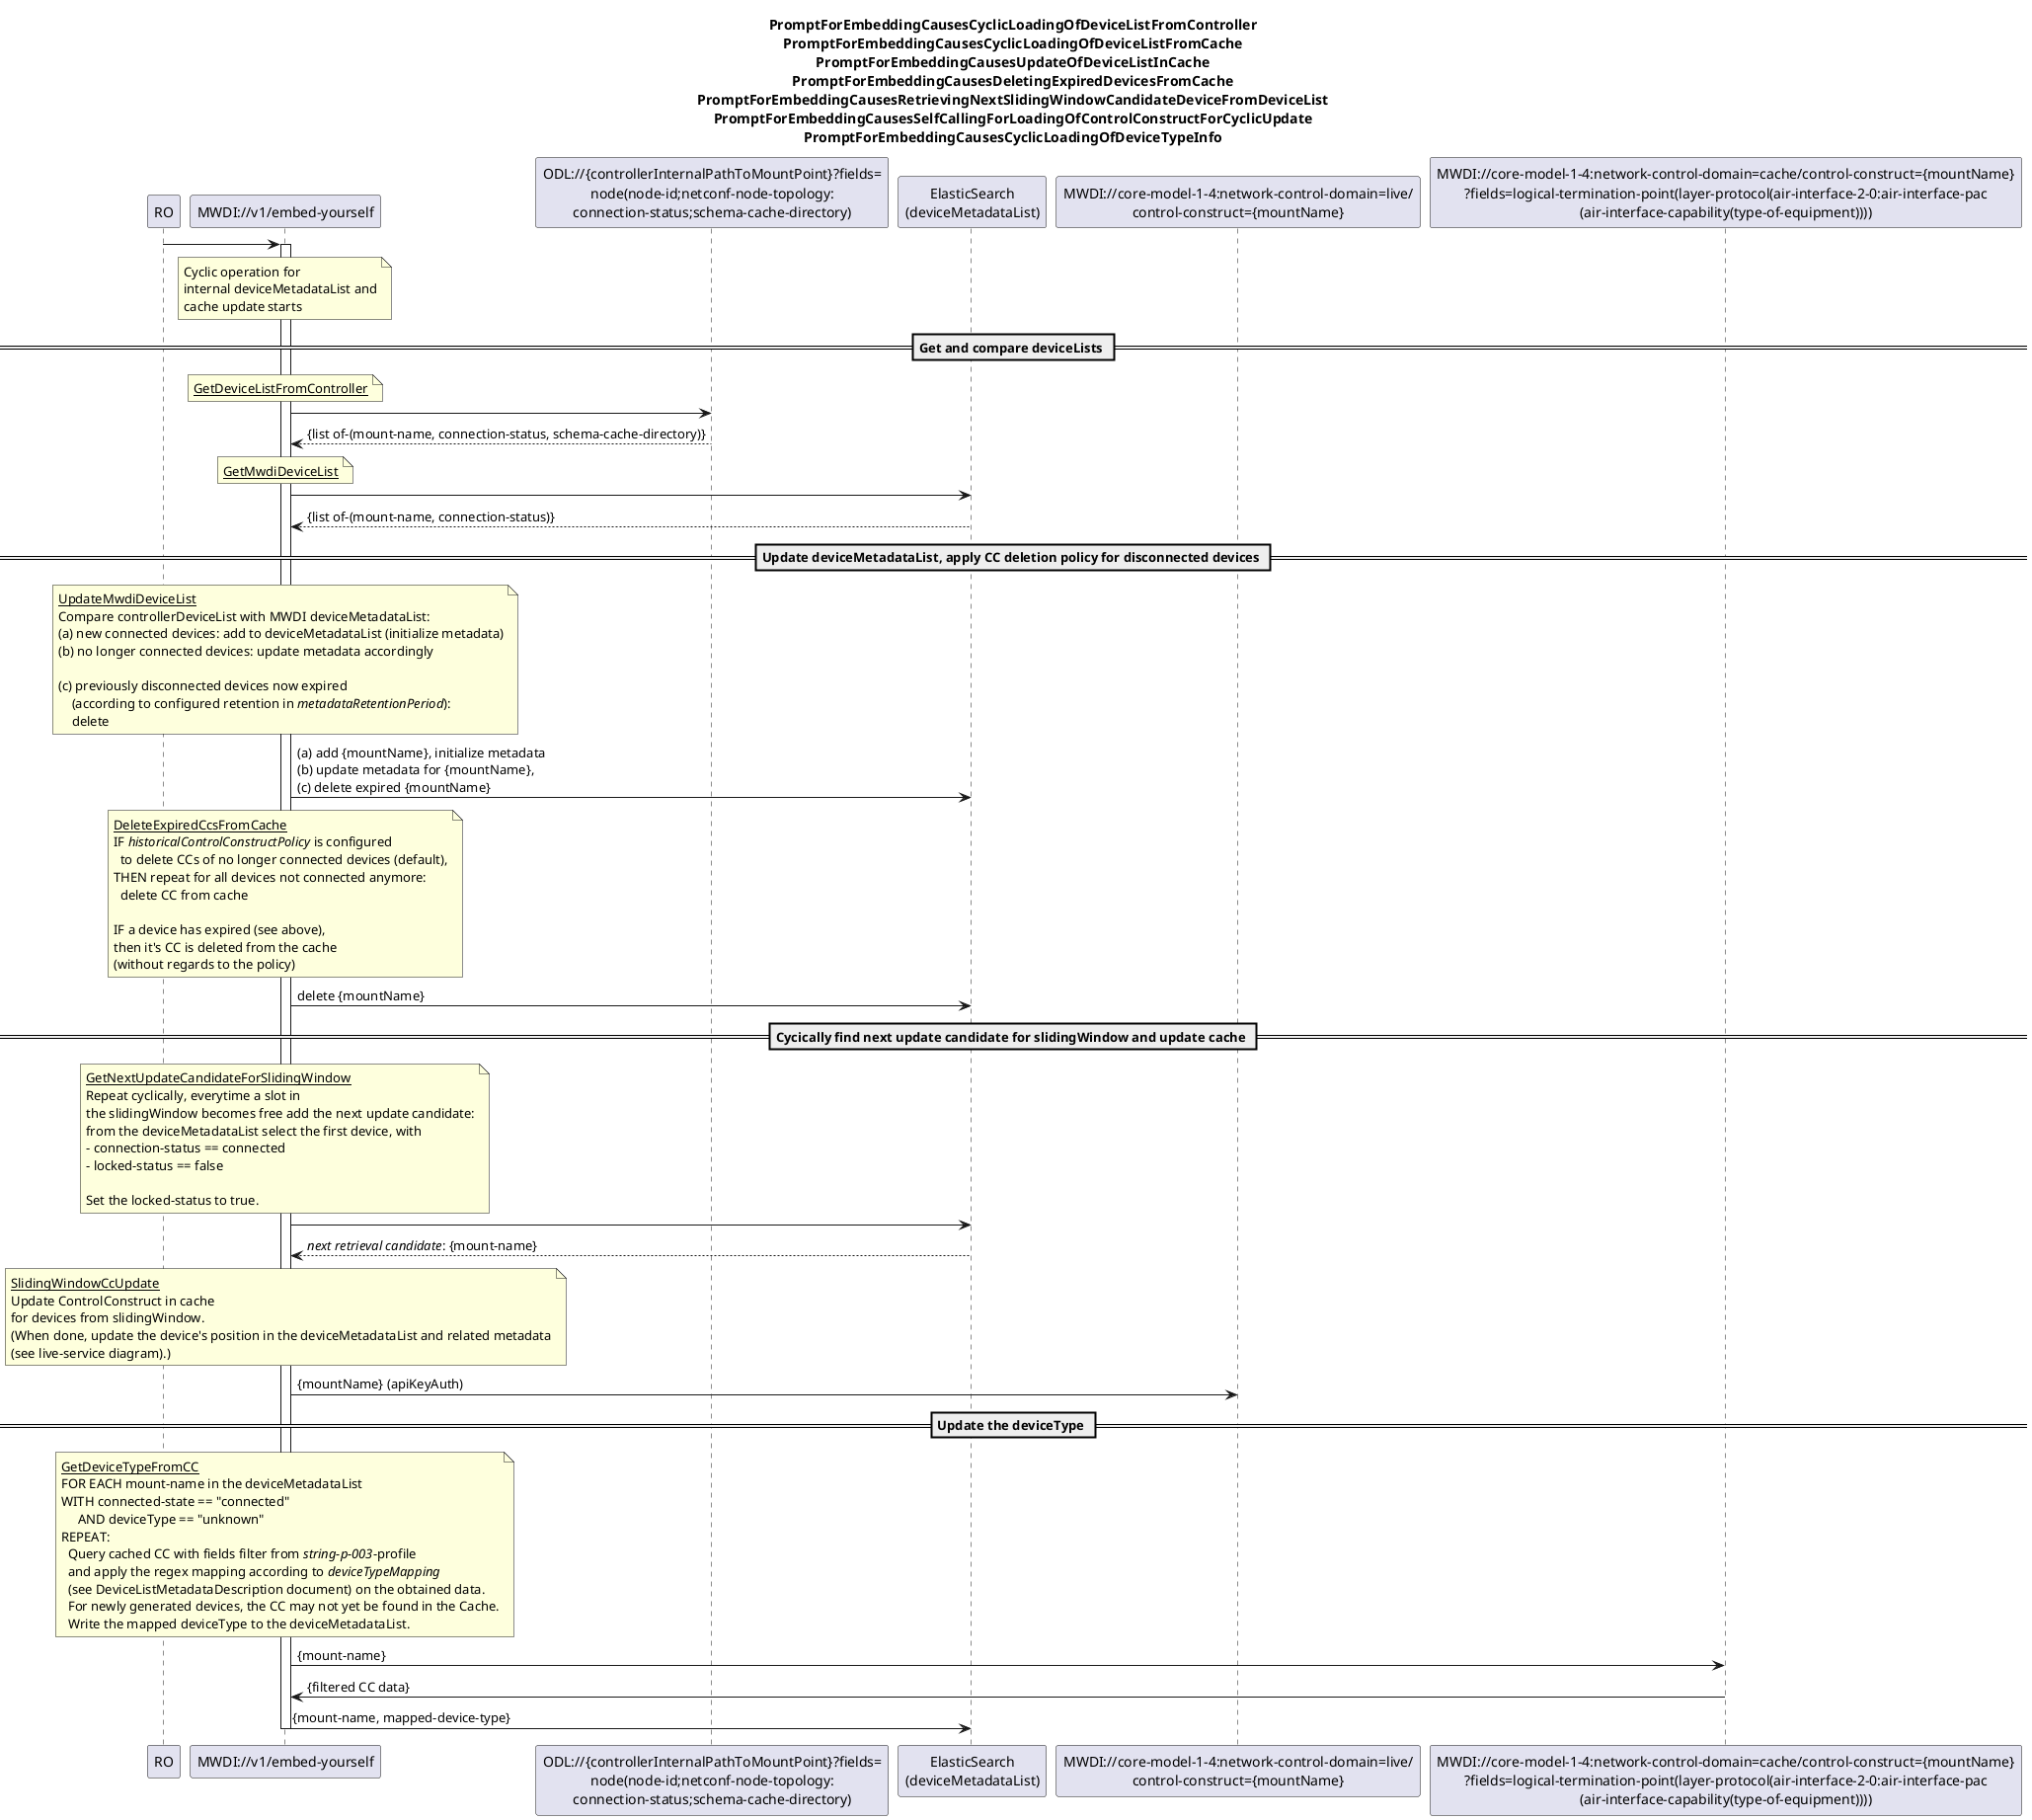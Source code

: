 @startuml 00x_CyclicOperationBasedDeviceListSync
skinparam responseMessageBelowArrow true

title
PromptForEmbeddingCausesCyclicLoadingOfDeviceListFromController
PromptForEmbeddingCausesCyclicLoadingOfDeviceListFromCache
PromptForEmbeddingCausesUpdateOfDeviceListInCache
PromptForEmbeddingCausesDeletingExpiredDevicesFromCache
PromptForEmbeddingCausesRetrievingNextSlidingWindowCandidateDeviceFromDeviceList
PromptForEmbeddingCausesSelfCallingForLoadingOfControlConstructForCyclicUpdate
PromptForEmbeddingCausesCyclicLoadingOfDeviceTypeInfo
end title

participant "RO" as ro
participant "MWDI://v1/embed-yourself" as mwdi
participant "ODL://{controllerInternalPathToMountPoint}?fields=\nnode(node-id;netconf-node-topology:\nconnection-status;schema-cache-directory)" as odlConnectionStatus
participant "ElasticSearch\n(deviceMetadataList)" as deviceList
participant "MWDI://core-model-1-4:network-control-domain=live/\ncontrol-construct={mountName}" as ControlConstruct
participant "MWDI://core-model-1-4:network-control-domain=cache/control-construct={mountName}\n?fields=logical-termination-point(layer-protocol(air-interface-2-0:air-interface-pac\n(air-interface-capability(type-of-equipment))))" as mwdiDevType



ro -> mwdi
activate mwdi

note over mwdi
Cyclic operation for 
internal deviceMetadataList and
cache update starts
end note

== Get and compare deviceLists ==

'get deviceList from Controller
note over mwdi
  <u>GetDeviceListFromController</u>
end note
mwdi -> odlConnectionStatus
odlConnectionStatus --> mwdi: {list of-(mount-name, connection-status, schema-cache-directory)}

'get MWDI deviceMetadataList from ElasticSearch
note over mwdi
  <u>GetMwdiDeviceList</u>
end note
mwdi -> deviceList
deviceList --> mwdi: {list of-(mount-name, connection-status)}

== Update deviceMetadataList, apply CC deletion policy for disconnected devices ==

note over mwdi
  <u>UpdateMwdiDeviceList</u>
  Compare controllerDeviceList with MWDI deviceMetadataList: 
  (a) new connected devices: add to deviceMetadataList (initialize metadata)
  (b) no longer connected devices: update metadata accordingly

  (c) previously disconnected devices now expired
      (according to configured retention in <i>metadataRetentionPeriod</i>):
      delete
end note
mwdi -> deviceList: (a) add {mountName}, initialize metadata \n(b) update metadata for {mountName}, \n(c) delete expired {mountName}

note over mwdi
  <u>DeleteExpiredCcsFromCache</u>
  IF <i>historicalControlConstructPolicy</i> is configured
    to delete CCs of no longer connected devices (default),
  THEN repeat for all devices not connected anymore:
    delete CC from cache

  IF a device has expired (see above),
  then it's CC is deleted from the cache
  (without regards to the policy)
end note
mwdi -> deviceList: delete {mountName}

== Cycically find next update candidate for slidingWindow and update cache == 

note over mwdi
  <u>GetNextUpdateCandidateForSlidingWindow</u>
  Repeat cyclically, everytime a slot in
  the slidingWindow becomes free add the next update candidate:
  from the deviceMetadataList select the first device, with
  - connection-status == connected
  - locked-status == false
  
  Set the locked-status to true.
end note
mwdi -> deviceList
deviceList --> mwdi: <i>next retrieval candidate</i>: {mount-name}

note over mwdi
  <u>SlidingWindowCcUpdate</u>
  Update ControlConstruct in cache
  for devices from slidingWindow.
  (When done, update the device's position in the deviceMetadataList and related metadata
  (see live-service diagram).)
end note
mwdi -> ControlConstruct: {mountName} (apiKeyAuth)

== Update the deviceType == 

note over mwdi
  <u>GetDeviceTypeFromCC</u>
  FOR EACH mount-name in the deviceMetadataList
  WITH connected-state == "connected"
       AND deviceType == "unknown"
  REPEAT:
    Query cached CC with fields filter from <i>string-p-003</i>-profile
    and apply the regex mapping according to <i>deviceTypeMapping</i>
    (see DeviceListMetadataDescription document) on the obtained data.
    For newly generated devices, the CC may not yet be found in the Cache.
    Write the mapped deviceType to the deviceMetadataList.
end note
mwdi -> mwdiDevType: {mount-name}
mwdiDevType -> mwdi: {filtered CC data}
mwdi -> deviceList: {mount-name, mapped-device-type}

deactivate mwdi

@enduml